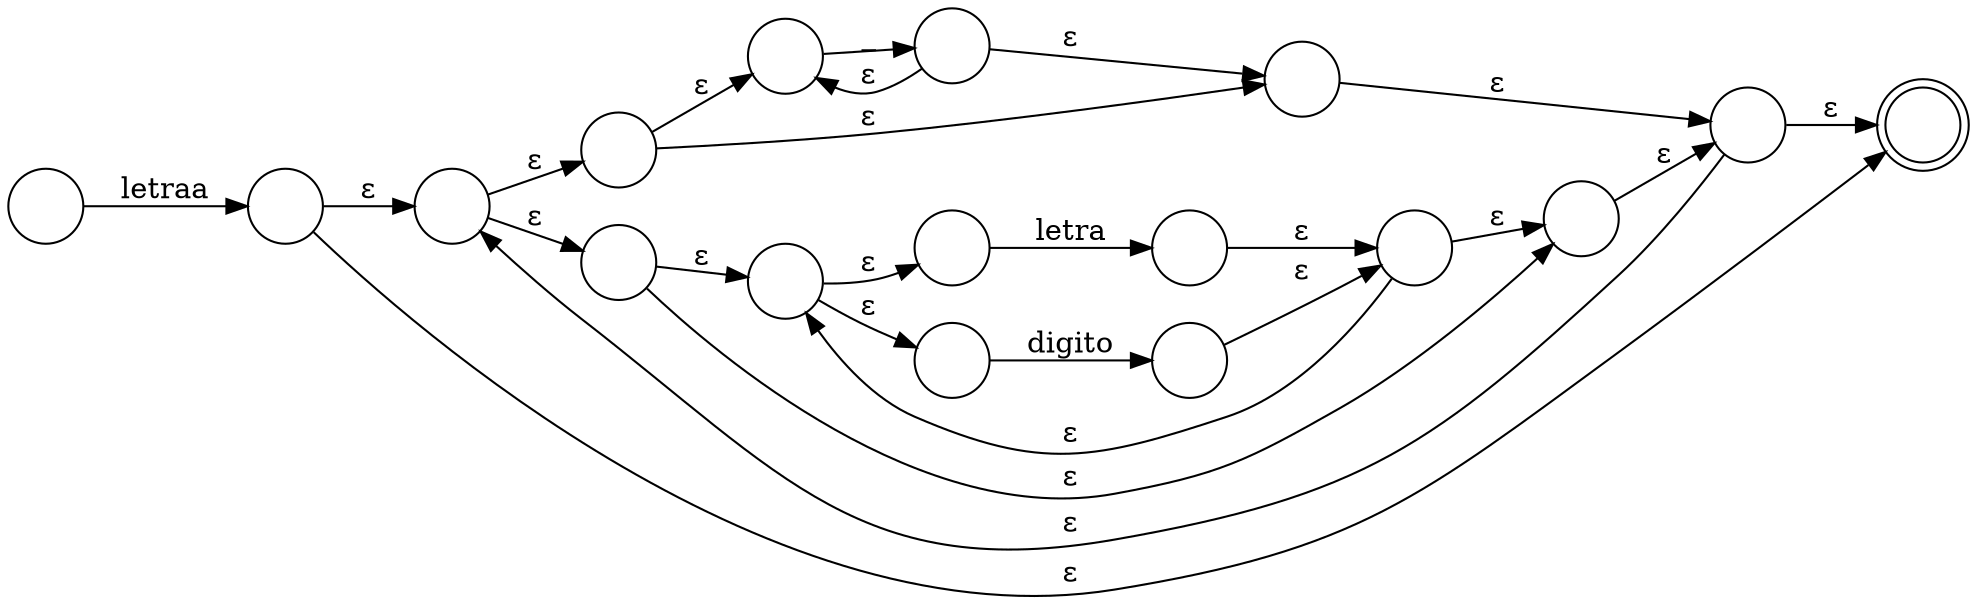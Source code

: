 digraph AFD{

 rankdir=LR;
node [shape = circle]
nodeh1_0[label = ""] 
nodeh1_1[label = ""] 
nodeh1_0->nodeh1_1[label= "letraa"]; 
nodeh2_0[label = ""] 
nodeh2_1[label = ""] 
nodeh2_0->nodeh2_1[label= "_"]; 
nodo0100_0[label = ""] 
nodo0100_1[label = ""] 
nodo0100_0->nodeh2_0[label= "ε"]; 
nodeh2_1->nodo0100_1[label= "ε"]; 
nodeh2_1->nodeh2_0[label= "ε" , constraint=false]; 
nodo0100_0->nodo0100_1[label= "ε" , constraint=false]; 
nodeh3_0[label = ""] 
nodeh3_1[label = ""] 
nodeh3_0->nodeh3_1[label= "letra"]; 
nodeh4_0[label = ""] 
nodeh4_1[label = ""] 
nodeh4_0->nodeh4_1[label= "digito"]; 
nodo01010_0[label = ""] 
nodo01010_1[label = ""] 
nodo01010_0->nodeh3_0[label= "ε"]; 
nodo01010_0->nodeh4_0[label= "ε"]; 
nodeh3_1->nodo01010_1[label= "ε"]; 
nodeh4_1->nodo01010_1[label= "ε"]; 
nodo0101_0[label = ""] 
nodo0101_1[label = ""] 
nodo0101_0->nodo01010_0[label= "ε"]; 
nodo01010_1->nodo0101_1[label= "ε"]; 
nodo01010_1->nodo01010_0[label= "ε" , constraint=false]; 
nodo0101_0->nodo0101_1[label= "ε" , constraint=false]; 
nodo010_0[label = ""] 
nodo010_1[label = ""] 
nodo010_0->nodo0100_0[label= "ε"]; 
nodo010_0->nodo0101_0[label= "ε"]; 
nodo0100_1->nodo010_1[label= "ε"]; 
nodo0101_1->nodo010_1[label= "ε"]; 
nodeh1_1[label = ""] 
nodo01_1[label = ""] 
nodeh1_1->nodo010_0[label= "ε"]; 
nodo010_1->nodo01_1[label= "ε"]; 
nodo010_1->nodo010_0[label= "ε" , constraint=false]; 
nodeh1_1->nodo01_1[label= "ε" , constraint=false]; 
nodo01_1[label = "", shape=doublecircle ] 
}
